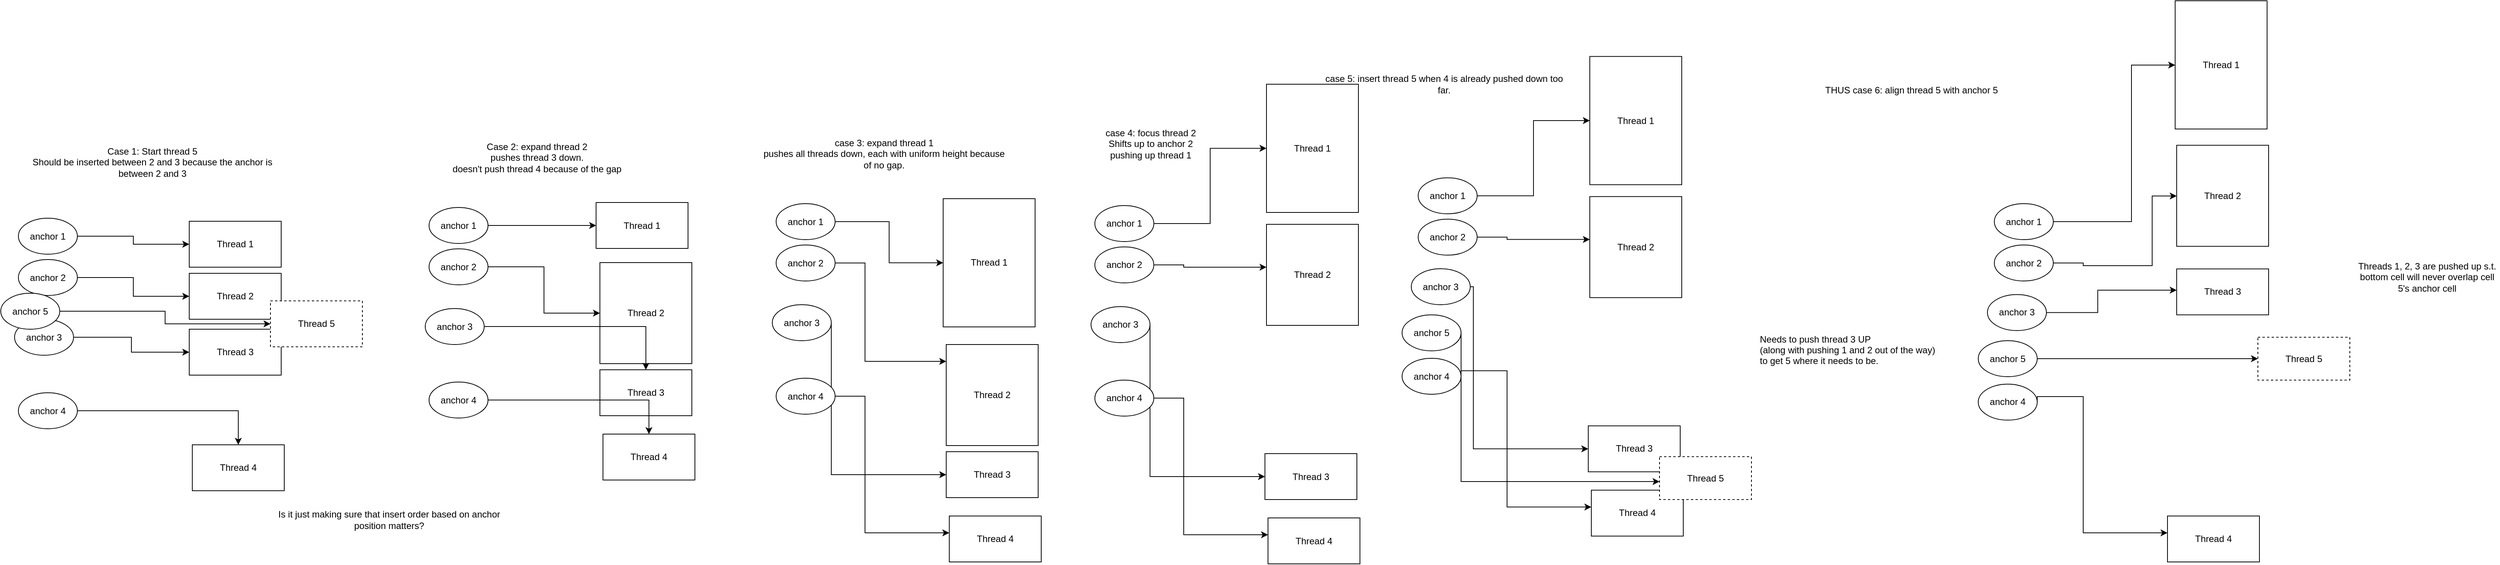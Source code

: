 <mxfile version="20.3.0" type="device"><diagram id="5OvIPN_eLxsNGc7AXDGG" name="Page-1"><mxGraphModel dx="1018" dy="1769" grid="0" gridSize="10" guides="1" tooltips="1" connect="1" arrows="1" fold="1" page="1" pageScale="1" pageWidth="850" pageHeight="1100" math="0" shadow="0"><root><mxCell id="0"/><mxCell id="1" parent="0"/><mxCell id="qQAea7ivovQXTSb8TxTM-1" value="Thread 1" style="rounded=0;whiteSpace=wrap;html=1;" vertex="1" parent="1"><mxGeometry x="280" y="170" width="120" height="60" as="geometry"/></mxCell><mxCell id="qQAea7ivovQXTSb8TxTM-2" value="Thread 2" style="rounded=0;whiteSpace=wrap;html=1;" vertex="1" parent="1"><mxGeometry x="280" y="238" width="120" height="60" as="geometry"/></mxCell><mxCell id="qQAea7ivovQXTSb8TxTM-3" value="Thread 3" style="rounded=0;whiteSpace=wrap;html=1;" vertex="1" parent="1"><mxGeometry x="280" y="311" width="120" height="60" as="geometry"/></mxCell><mxCell id="qQAea7ivovQXTSb8TxTM-4" value="Thread 4" style="rounded=0;whiteSpace=wrap;html=1;" vertex="1" parent="1"><mxGeometry x="284" y="462" width="120" height="60" as="geometry"/></mxCell><mxCell id="qQAea7ivovQXTSb8TxTM-8" style="edgeStyle=orthogonalEdgeStyle;rounded=0;orthogonalLoop=1;jettySize=auto;html=1;exitX=1;exitY=0.5;exitDx=0;exitDy=0;" edge="1" parent="1" source="qQAea7ivovQXTSb8TxTM-5" target="qQAea7ivovQXTSb8TxTM-1"><mxGeometry relative="1" as="geometry"/></mxCell><mxCell id="qQAea7ivovQXTSb8TxTM-5" value="anchor 1" style="ellipse;whiteSpace=wrap;html=1;" vertex="1" parent="1"><mxGeometry x="57" y="166" width="77" height="47" as="geometry"/></mxCell><mxCell id="qQAea7ivovQXTSb8TxTM-9" style="edgeStyle=orthogonalEdgeStyle;rounded=0;orthogonalLoop=1;jettySize=auto;html=1;exitX=1;exitY=0.5;exitDx=0;exitDy=0;" edge="1" parent="1" source="qQAea7ivovQXTSb8TxTM-6" target="qQAea7ivovQXTSb8TxTM-2"><mxGeometry relative="1" as="geometry"/></mxCell><mxCell id="qQAea7ivovQXTSb8TxTM-6" value="anchor 2" style="ellipse;whiteSpace=wrap;html=1;" vertex="1" parent="1"><mxGeometry x="57" y="220" width="77" height="47" as="geometry"/></mxCell><mxCell id="qQAea7ivovQXTSb8TxTM-10" style="edgeStyle=orthogonalEdgeStyle;rounded=0;orthogonalLoop=1;jettySize=auto;html=1;exitX=1;exitY=0.5;exitDx=0;exitDy=0;" edge="1" parent="1" source="qQAea7ivovQXTSb8TxTM-7" target="qQAea7ivovQXTSb8TxTM-3"><mxGeometry relative="1" as="geometry"/></mxCell><mxCell id="qQAea7ivovQXTSb8TxTM-7" value="anchor 3" style="ellipse;whiteSpace=wrap;html=1;" vertex="1" parent="1"><mxGeometry x="52" y="298" width="77" height="47" as="geometry"/></mxCell><mxCell id="qQAea7ivovQXTSb8TxTM-12" style="edgeStyle=orthogonalEdgeStyle;rounded=0;orthogonalLoop=1;jettySize=auto;html=1;exitX=1;exitY=0.5;exitDx=0;exitDy=0;" edge="1" parent="1" source="qQAea7ivovQXTSb8TxTM-11" target="qQAea7ivovQXTSb8TxTM-4"><mxGeometry relative="1" as="geometry"/></mxCell><mxCell id="qQAea7ivovQXTSb8TxTM-11" value="anchor 4" style="ellipse;whiteSpace=wrap;html=1;" vertex="1" parent="1"><mxGeometry x="57" y="394" width="77" height="47" as="geometry"/></mxCell><mxCell id="qQAea7ivovQXTSb8TxTM-13" value="Thread 5" style="rounded=0;whiteSpace=wrap;html=1;dashed=1;" vertex="1" parent="1"><mxGeometry x="386" y="274" width="120" height="60" as="geometry"/></mxCell><mxCell id="qQAea7ivovQXTSb8TxTM-15" style="edgeStyle=orthogonalEdgeStyle;rounded=0;orthogonalLoop=1;jettySize=auto;html=1;exitX=1;exitY=0.5;exitDx=0;exitDy=0;entryX=0;entryY=0.5;entryDx=0;entryDy=0;" edge="1" parent="1" source="qQAea7ivovQXTSb8TxTM-14" target="qQAea7ivovQXTSb8TxTM-13"><mxGeometry relative="1" as="geometry"/></mxCell><mxCell id="qQAea7ivovQXTSb8TxTM-14" value="anchor 5" style="ellipse;whiteSpace=wrap;html=1;" vertex="1" parent="1"><mxGeometry x="34" y="264" width="77" height="47" as="geometry"/></mxCell><mxCell id="qQAea7ivovQXTSb8TxTM-16" value="Case 1: Start thread 5&lt;br&gt;Should be inserted between 2 and 3 because the anchor is between 2 and 3" style="text;html=1;strokeColor=none;fillColor=none;align=center;verticalAlign=middle;whiteSpace=wrap;rounded=0;dashed=1;" vertex="1" parent="1"><mxGeometry x="72" y="53" width="320" height="80" as="geometry"/></mxCell><mxCell id="qQAea7ivovQXTSb8TxTM-17" value="Thread 1" style="rounded=0;whiteSpace=wrap;html=1;" vertex="1" parent="1"><mxGeometry x="811" y="145.5" width="120" height="60" as="geometry"/></mxCell><mxCell id="qQAea7ivovQXTSb8TxTM-18" value="Thread 2" style="rounded=0;whiteSpace=wrap;html=1;" vertex="1" parent="1"><mxGeometry x="816" y="224" width="120" height="132" as="geometry"/></mxCell><mxCell id="qQAea7ivovQXTSb8TxTM-19" value="Thread 3" style="rounded=0;whiteSpace=wrap;html=1;" vertex="1" parent="1"><mxGeometry x="816" y="364" width="120" height="60" as="geometry"/></mxCell><mxCell id="qQAea7ivovQXTSb8TxTM-20" value="Thread 4" style="rounded=0;whiteSpace=wrap;html=1;" vertex="1" parent="1"><mxGeometry x="820" y="448" width="120" height="60" as="geometry"/></mxCell><mxCell id="qQAea7ivovQXTSb8TxTM-21" style="edgeStyle=orthogonalEdgeStyle;rounded=0;orthogonalLoop=1;jettySize=auto;html=1;exitX=1;exitY=0.5;exitDx=0;exitDy=0;" edge="1" parent="1" source="qQAea7ivovQXTSb8TxTM-22" target="qQAea7ivovQXTSb8TxTM-17"><mxGeometry relative="1" as="geometry"/></mxCell><mxCell id="qQAea7ivovQXTSb8TxTM-22" value="anchor 1" style="ellipse;whiteSpace=wrap;html=1;" vertex="1" parent="1"><mxGeometry x="593" y="152" width="77" height="47" as="geometry"/></mxCell><mxCell id="qQAea7ivovQXTSb8TxTM-23" style="edgeStyle=orthogonalEdgeStyle;rounded=0;orthogonalLoop=1;jettySize=auto;html=1;exitX=1;exitY=0.5;exitDx=0;exitDy=0;" edge="1" parent="1" source="qQAea7ivovQXTSb8TxTM-24" target="qQAea7ivovQXTSb8TxTM-18"><mxGeometry relative="1" as="geometry"/></mxCell><mxCell id="qQAea7ivovQXTSb8TxTM-24" value="anchor 2" style="ellipse;whiteSpace=wrap;html=1;" vertex="1" parent="1"><mxGeometry x="593" y="206" width="77" height="47" as="geometry"/></mxCell><mxCell id="qQAea7ivovQXTSb8TxTM-25" style="edgeStyle=orthogonalEdgeStyle;rounded=0;orthogonalLoop=1;jettySize=auto;html=1;exitX=1;exitY=0.5;exitDx=0;exitDy=0;" edge="1" parent="1" source="qQAea7ivovQXTSb8TxTM-26" target="qQAea7ivovQXTSb8TxTM-19"><mxGeometry relative="1" as="geometry"/></mxCell><mxCell id="qQAea7ivovQXTSb8TxTM-26" value="anchor 3" style="ellipse;whiteSpace=wrap;html=1;" vertex="1" parent="1"><mxGeometry x="588" y="284" width="77" height="47" as="geometry"/></mxCell><mxCell id="qQAea7ivovQXTSb8TxTM-27" style="edgeStyle=orthogonalEdgeStyle;rounded=0;orthogonalLoop=1;jettySize=auto;html=1;exitX=1;exitY=0.5;exitDx=0;exitDy=0;" edge="1" parent="1" source="qQAea7ivovQXTSb8TxTM-28" target="qQAea7ivovQXTSb8TxTM-20"><mxGeometry relative="1" as="geometry"/></mxCell><mxCell id="qQAea7ivovQXTSb8TxTM-28" value="anchor 4" style="ellipse;whiteSpace=wrap;html=1;" vertex="1" parent="1"><mxGeometry x="593" y="380" width="77" height="47" as="geometry"/></mxCell><mxCell id="qQAea7ivovQXTSb8TxTM-32" value="Case 2: expand thread 2&lt;br&gt;pushes thread 3 down.&lt;br&gt;doesn't push thread 4 because of the gap" style="text;html=1;strokeColor=none;fillColor=none;align=center;verticalAlign=middle;whiteSpace=wrap;rounded=0;dashed=1;" vertex="1" parent="1"><mxGeometry x="574" y="47" width="320" height="80" as="geometry"/></mxCell><mxCell id="qQAea7ivovQXTSb8TxTM-33" value="Thread 1" style="rounded=0;whiteSpace=wrap;html=1;" vertex="1" parent="1"><mxGeometry x="1264" y="140.5" width="120" height="167.5" as="geometry"/></mxCell><mxCell id="qQAea7ivovQXTSb8TxTM-34" value="Thread 2" style="rounded=0;whiteSpace=wrap;html=1;" vertex="1" parent="1"><mxGeometry x="1268" y="331" width="120" height="132" as="geometry"/></mxCell><mxCell id="qQAea7ivovQXTSb8TxTM-35" value="Thread 3" style="rounded=0;whiteSpace=wrap;html=1;" vertex="1" parent="1"><mxGeometry x="1268" y="471" width="120" height="60" as="geometry"/></mxCell><mxCell id="qQAea7ivovQXTSb8TxTM-36" value="Thread 4" style="rounded=0;whiteSpace=wrap;html=1;" vertex="1" parent="1"><mxGeometry x="1272" y="555" width="120" height="60" as="geometry"/></mxCell><mxCell id="qQAea7ivovQXTSb8TxTM-37" style="edgeStyle=orthogonalEdgeStyle;rounded=0;orthogonalLoop=1;jettySize=auto;html=1;exitX=1;exitY=0.5;exitDx=0;exitDy=0;" edge="1" parent="1" source="qQAea7ivovQXTSb8TxTM-38" target="qQAea7ivovQXTSb8TxTM-33"><mxGeometry relative="1" as="geometry"/></mxCell><mxCell id="qQAea7ivovQXTSb8TxTM-38" value="anchor 1" style="ellipse;whiteSpace=wrap;html=1;" vertex="1" parent="1"><mxGeometry x="1046" y="147" width="77" height="47" as="geometry"/></mxCell><mxCell id="qQAea7ivovQXTSb8TxTM-39" style="edgeStyle=orthogonalEdgeStyle;rounded=0;orthogonalLoop=1;jettySize=auto;html=1;exitX=1;exitY=0.5;exitDx=0;exitDy=0;" edge="1" parent="1" source="qQAea7ivovQXTSb8TxTM-40" target="qQAea7ivovQXTSb8TxTM-34"><mxGeometry relative="1" as="geometry"><Array as="points"><mxPoint x="1162" y="225"/><mxPoint x="1162" y="353"/></Array></mxGeometry></mxCell><mxCell id="qQAea7ivovQXTSb8TxTM-40" value="anchor 2" style="ellipse;whiteSpace=wrap;html=1;" vertex="1" parent="1"><mxGeometry x="1046" y="201" width="77" height="47" as="geometry"/></mxCell><mxCell id="qQAea7ivovQXTSb8TxTM-41" style="edgeStyle=orthogonalEdgeStyle;rounded=0;orthogonalLoop=1;jettySize=auto;html=1;exitX=1;exitY=0.5;exitDx=0;exitDy=0;" edge="1" parent="1" source="qQAea7ivovQXTSb8TxTM-42" target="qQAea7ivovQXTSb8TxTM-35"><mxGeometry relative="1" as="geometry"><Array as="points"><mxPoint x="1118" y="501"/></Array></mxGeometry></mxCell><mxCell id="qQAea7ivovQXTSb8TxTM-42" value="anchor 3" style="ellipse;whiteSpace=wrap;html=1;" vertex="1" parent="1"><mxGeometry x="1041" y="279" width="77" height="47" as="geometry"/></mxCell><mxCell id="qQAea7ivovQXTSb8TxTM-43" style="edgeStyle=orthogonalEdgeStyle;rounded=0;orthogonalLoop=1;jettySize=auto;html=1;exitX=1;exitY=0.5;exitDx=0;exitDy=0;" edge="1" parent="1" source="qQAea7ivovQXTSb8TxTM-44" target="qQAea7ivovQXTSb8TxTM-36"><mxGeometry relative="1" as="geometry"><Array as="points"><mxPoint x="1162" y="399"/><mxPoint x="1162" y="577"/></Array></mxGeometry></mxCell><mxCell id="qQAea7ivovQXTSb8TxTM-44" value="anchor 4" style="ellipse;whiteSpace=wrap;html=1;" vertex="1" parent="1"><mxGeometry x="1046" y="375" width="77" height="47" as="geometry"/></mxCell><mxCell id="qQAea7ivovQXTSb8TxTM-45" value="case 3: expand thread 1&lt;br&gt;pushes all threads down, each with uniform height because of no gap." style="text;html=1;strokeColor=none;fillColor=none;align=center;verticalAlign=middle;whiteSpace=wrap;rounded=0;dashed=1;" vertex="1" parent="1"><mxGeometry x="1027" y="42" width="320" height="80" as="geometry"/></mxCell><mxCell id="qQAea7ivovQXTSb8TxTM-46" value="Is it just making sure that insert order based on anchor position matters?" style="text;html=1;strokeColor=none;fillColor=none;align=center;verticalAlign=middle;whiteSpace=wrap;rounded=0;dashed=1;" vertex="1" parent="1"><mxGeometry x="394" y="520" width="294" height="79" as="geometry"/></mxCell><mxCell id="qQAea7ivovQXTSb8TxTM-47" value="case 4: focus thread 2&lt;br&gt;Shifts up to anchor 2&lt;br&gt;pushing up thread 1" style="text;html=1;strokeColor=none;fillColor=none;align=center;verticalAlign=middle;whiteSpace=wrap;rounded=0;dashed=1;" vertex="1" parent="1"><mxGeometry x="1375" y="29" width="320" height="80" as="geometry"/></mxCell><mxCell id="qQAea7ivovQXTSb8TxTM-48" value="Thread 1" style="rounded=0;whiteSpace=wrap;html=1;" vertex="1" parent="1"><mxGeometry x="1686" y="-9" width="120" height="167.5" as="geometry"/></mxCell><mxCell id="qQAea7ivovQXTSb8TxTM-49" value="Thread 2" style="rounded=0;whiteSpace=wrap;html=1;" vertex="1" parent="1"><mxGeometry x="1686" y="174" width="120" height="132" as="geometry"/></mxCell><mxCell id="qQAea7ivovQXTSb8TxTM-50" value="Thread 3" style="rounded=0;whiteSpace=wrap;html=1;" vertex="1" parent="1"><mxGeometry x="1684" y="473.5" width="120" height="60" as="geometry"/></mxCell><mxCell id="qQAea7ivovQXTSb8TxTM-51" value="Thread 4" style="rounded=0;whiteSpace=wrap;html=1;" vertex="1" parent="1"><mxGeometry x="1688" y="557.5" width="120" height="60" as="geometry"/></mxCell><mxCell id="qQAea7ivovQXTSb8TxTM-52" style="edgeStyle=orthogonalEdgeStyle;rounded=0;orthogonalLoop=1;jettySize=auto;html=1;exitX=1;exitY=0.5;exitDx=0;exitDy=0;" edge="1" parent="1" source="qQAea7ivovQXTSb8TxTM-53" target="qQAea7ivovQXTSb8TxTM-48"><mxGeometry relative="1" as="geometry"/></mxCell><mxCell id="qQAea7ivovQXTSb8TxTM-53" value="anchor 1" style="ellipse;whiteSpace=wrap;html=1;" vertex="1" parent="1"><mxGeometry x="1462" y="149.5" width="77" height="47" as="geometry"/></mxCell><mxCell id="qQAea7ivovQXTSb8TxTM-54" style="edgeStyle=orthogonalEdgeStyle;rounded=0;orthogonalLoop=1;jettySize=auto;html=1;exitX=1;exitY=0.5;exitDx=0;exitDy=0;" edge="1" parent="1" source="qQAea7ivovQXTSb8TxTM-55" target="qQAea7ivovQXTSb8TxTM-49"><mxGeometry relative="1" as="geometry"><Array as="points"><mxPoint x="1578" y="227"/><mxPoint x="1578" y="230"/></Array></mxGeometry></mxCell><mxCell id="qQAea7ivovQXTSb8TxTM-55" value="anchor 2" style="ellipse;whiteSpace=wrap;html=1;" vertex="1" parent="1"><mxGeometry x="1462" y="203.5" width="77" height="47" as="geometry"/></mxCell><mxCell id="qQAea7ivovQXTSb8TxTM-56" style="edgeStyle=orthogonalEdgeStyle;rounded=0;orthogonalLoop=1;jettySize=auto;html=1;exitX=1;exitY=0.5;exitDx=0;exitDy=0;" edge="1" parent="1" source="qQAea7ivovQXTSb8TxTM-57" target="qQAea7ivovQXTSb8TxTM-50"><mxGeometry relative="1" as="geometry"><Array as="points"><mxPoint x="1534" y="503.5"/></Array></mxGeometry></mxCell><mxCell id="qQAea7ivovQXTSb8TxTM-57" value="anchor 3" style="ellipse;whiteSpace=wrap;html=1;" vertex="1" parent="1"><mxGeometry x="1457" y="281.5" width="77" height="47" as="geometry"/></mxCell><mxCell id="qQAea7ivovQXTSb8TxTM-58" style="edgeStyle=orthogonalEdgeStyle;rounded=0;orthogonalLoop=1;jettySize=auto;html=1;exitX=1;exitY=0.5;exitDx=0;exitDy=0;" edge="1" parent="1" source="qQAea7ivovQXTSb8TxTM-59" target="qQAea7ivovQXTSb8TxTM-51"><mxGeometry relative="1" as="geometry"><Array as="points"><mxPoint x="1578" y="401.5"/><mxPoint x="1578" y="579.5"/></Array></mxGeometry></mxCell><mxCell id="qQAea7ivovQXTSb8TxTM-59" value="anchor 4" style="ellipse;whiteSpace=wrap;html=1;" vertex="1" parent="1"><mxGeometry x="1462" y="377.5" width="77" height="47" as="geometry"/></mxCell><mxCell id="qQAea7ivovQXTSb8TxTM-60" value="Thread 1" style="rounded=0;whiteSpace=wrap;html=1;" vertex="1" parent="1"><mxGeometry x="2108" y="-45.25" width="120" height="167.5" as="geometry"/></mxCell><mxCell id="qQAea7ivovQXTSb8TxTM-61" value="Thread 2" style="rounded=0;whiteSpace=wrap;html=1;" vertex="1" parent="1"><mxGeometry x="2108" y="137.75" width="120" height="132" as="geometry"/></mxCell><mxCell id="qQAea7ivovQXTSb8TxTM-62" value="Thread 3" style="rounded=0;whiteSpace=wrap;html=1;" vertex="1" parent="1"><mxGeometry x="2106" y="437.25" width="120" height="60" as="geometry"/></mxCell><mxCell id="qQAea7ivovQXTSb8TxTM-63" value="Thread 4" style="rounded=0;whiteSpace=wrap;html=1;" vertex="1" parent="1"><mxGeometry x="2110" y="521.25" width="120" height="60" as="geometry"/></mxCell><mxCell id="qQAea7ivovQXTSb8TxTM-64" style="edgeStyle=orthogonalEdgeStyle;rounded=0;orthogonalLoop=1;jettySize=auto;html=1;exitX=1;exitY=0.5;exitDx=0;exitDy=0;" edge="1" parent="1" source="qQAea7ivovQXTSb8TxTM-65" target="qQAea7ivovQXTSb8TxTM-60"><mxGeometry relative="1" as="geometry"/></mxCell><mxCell id="qQAea7ivovQXTSb8TxTM-65" value="anchor 1" style="ellipse;whiteSpace=wrap;html=1;" vertex="1" parent="1"><mxGeometry x="1884" y="113.25" width="77" height="47" as="geometry"/></mxCell><mxCell id="qQAea7ivovQXTSb8TxTM-66" style="edgeStyle=orthogonalEdgeStyle;rounded=0;orthogonalLoop=1;jettySize=auto;html=1;exitX=1;exitY=0.5;exitDx=0;exitDy=0;" edge="1" parent="1" source="qQAea7ivovQXTSb8TxTM-67" target="qQAea7ivovQXTSb8TxTM-61"><mxGeometry relative="1" as="geometry"><Array as="points"><mxPoint x="2000" y="190.75"/><mxPoint x="2000" y="193.75"/></Array></mxGeometry></mxCell><mxCell id="qQAea7ivovQXTSb8TxTM-67" value="anchor 2" style="ellipse;whiteSpace=wrap;html=1;" vertex="1" parent="1"><mxGeometry x="1884" y="167.25" width="77" height="47" as="geometry"/></mxCell><mxCell id="qQAea7ivovQXTSb8TxTM-68" style="edgeStyle=orthogonalEdgeStyle;rounded=0;orthogonalLoop=1;jettySize=auto;html=1;exitX=1;exitY=0.5;exitDx=0;exitDy=0;" edge="1" parent="1" source="qQAea7ivovQXTSb8TxTM-69" target="qQAea7ivovQXTSb8TxTM-62"><mxGeometry relative="1" as="geometry"><Array as="points"><mxPoint x="1956" y="467.25"/></Array></mxGeometry></mxCell><mxCell id="qQAea7ivovQXTSb8TxTM-69" value="anchor 3" style="ellipse;whiteSpace=wrap;html=1;" vertex="1" parent="1"><mxGeometry x="1875" y="232" width="77" height="47" as="geometry"/></mxCell><mxCell id="qQAea7ivovQXTSb8TxTM-70" style="edgeStyle=orthogonalEdgeStyle;rounded=0;orthogonalLoop=1;jettySize=auto;html=1;exitX=1;exitY=0.5;exitDx=0;exitDy=0;" edge="1" parent="1" source="qQAea7ivovQXTSb8TxTM-71" target="qQAea7ivovQXTSb8TxTM-63"><mxGeometry relative="1" as="geometry"><Array as="points"><mxPoint x="2000" y="365.25"/><mxPoint x="2000" y="543.25"/></Array></mxGeometry></mxCell><mxCell id="qQAea7ivovQXTSb8TxTM-71" value="anchor 4" style="ellipse;whiteSpace=wrap;html=1;" vertex="1" parent="1"><mxGeometry x="1863" y="349" width="77" height="47" as="geometry"/></mxCell><mxCell id="qQAea7ivovQXTSb8TxTM-72" value="case 5: insert thread 5 when 4 is already pushed down too far." style="text;html=1;strokeColor=none;fillColor=none;align=center;verticalAlign=middle;whiteSpace=wrap;rounded=0;dashed=1;" vertex="1" parent="1"><mxGeometry x="1757.5" y="-49" width="320" height="80" as="geometry"/></mxCell><mxCell id="qQAea7ivovQXTSb8TxTM-73" value="Thread 5" style="rounded=0;whiteSpace=wrap;html=1;dashed=1;" vertex="1" parent="1"><mxGeometry x="2199" y="477.5" width="120" height="56" as="geometry"/></mxCell><mxCell id="qQAea7ivovQXTSb8TxTM-75" style="edgeStyle=orthogonalEdgeStyle;rounded=0;orthogonalLoop=1;jettySize=auto;html=1;exitX=1;exitY=0.5;exitDx=0;exitDy=0;" edge="1" parent="1" source="qQAea7ivovQXTSb8TxTM-74" target="qQAea7ivovQXTSb8TxTM-73"><mxGeometry relative="1" as="geometry"><Array as="points"><mxPoint x="1940" y="510"/></Array></mxGeometry></mxCell><mxCell id="qQAea7ivovQXTSb8TxTM-74" value="anchor 5" style="ellipse;whiteSpace=wrap;html=1;" vertex="1" parent="1"><mxGeometry x="1863" y="292.25" width="77" height="47" as="geometry"/></mxCell><mxCell id="qQAea7ivovQXTSb8TxTM-76" value="Needs to push thread 3 UP&#10;(along with pushing 1 and 2 out of the way)&#10;to get 5 where it needs to be." style="text;strokeColor=none;fillColor=none;align=left;verticalAlign=middle;spacingLeft=4;spacingRight=4;overflow=hidden;points=[[0,0.5],[1,0.5]];portConstraint=eastwest;rotatable=0;dashed=1;" vertex="1" parent="1"><mxGeometry x="2324" y="290" width="276" height="95" as="geometry"/></mxCell><mxCell id="qQAea7ivovQXTSb8TxTM-77" value="THUS case 6: align thread 5 with anchor 5" style="text;html=1;strokeColor=none;fillColor=none;align=center;verticalAlign=middle;whiteSpace=wrap;rounded=0;dashed=1;" vertex="1" parent="1"><mxGeometry x="2368" y="-41" width="320" height="80" as="geometry"/></mxCell><mxCell id="qQAea7ivovQXTSb8TxTM-78" value="Thread 1" style="rounded=0;whiteSpace=wrap;html=1;" vertex="1" parent="1"><mxGeometry x="2872" y="-118" width="120" height="167.5" as="geometry"/></mxCell><mxCell id="qQAea7ivovQXTSb8TxTM-79" value="Thread 2" style="rounded=0;whiteSpace=wrap;html=1;" vertex="1" parent="1"><mxGeometry x="2874" y="70.75" width="120" height="132" as="geometry"/></mxCell><mxCell id="qQAea7ivovQXTSb8TxTM-80" value="Thread 3" style="rounded=0;whiteSpace=wrap;html=1;" vertex="1" parent="1"><mxGeometry x="2874" y="232.25" width="120" height="60" as="geometry"/></mxCell><mxCell id="qQAea7ivovQXTSb8TxTM-81" value="Thread 4" style="rounded=0;whiteSpace=wrap;html=1;" vertex="1" parent="1"><mxGeometry x="2862" y="555" width="120" height="60" as="geometry"/></mxCell><mxCell id="qQAea7ivovQXTSb8TxTM-82" style="edgeStyle=orthogonalEdgeStyle;rounded=0;orthogonalLoop=1;jettySize=auto;html=1;exitX=1;exitY=0.5;exitDx=0;exitDy=0;" edge="1" parent="1" source="qQAea7ivovQXTSb8TxTM-83" target="qQAea7ivovQXTSb8TxTM-78"><mxGeometry relative="1" as="geometry"><Array as="points"><mxPoint x="2815" y="171"/><mxPoint x="2815" y="-34"/></Array></mxGeometry></mxCell><mxCell id="qQAea7ivovQXTSb8TxTM-83" value="anchor 1" style="ellipse;whiteSpace=wrap;html=1;" vertex="1" parent="1"><mxGeometry x="2636" y="147" width="77" height="47" as="geometry"/></mxCell><mxCell id="qQAea7ivovQXTSb8TxTM-84" style="edgeStyle=orthogonalEdgeStyle;rounded=0;orthogonalLoop=1;jettySize=auto;html=1;exitX=1;exitY=0.5;exitDx=0;exitDy=0;" edge="1" parent="1" source="qQAea7ivovQXTSb8TxTM-85" target="qQAea7ivovQXTSb8TxTM-79"><mxGeometry relative="1" as="geometry"><Array as="points"><mxPoint x="2752" y="225"/><mxPoint x="2752" y="228"/><mxPoint x="2842" y="228"/><mxPoint x="2842" y="137"/></Array></mxGeometry></mxCell><mxCell id="qQAea7ivovQXTSb8TxTM-85" value="anchor 2" style="ellipse;whiteSpace=wrap;html=1;" vertex="1" parent="1"><mxGeometry x="2636" y="201" width="77" height="47" as="geometry"/></mxCell><mxCell id="qQAea7ivovQXTSb8TxTM-86" style="edgeStyle=orthogonalEdgeStyle;rounded=0;orthogonalLoop=1;jettySize=auto;html=1;exitX=1;exitY=0.5;exitDx=0;exitDy=0;" edge="1" parent="1" source="qQAea7ivovQXTSb8TxTM-87" target="qQAea7ivovQXTSb8TxTM-80"><mxGeometry relative="1" as="geometry"><Array as="points"><mxPoint x="2771" y="289"/><mxPoint x="2771" y="260"/><mxPoint x="2918" y="260"/></Array></mxGeometry></mxCell><mxCell id="qQAea7ivovQXTSb8TxTM-87" value="anchor 3" style="ellipse;whiteSpace=wrap;html=1;" vertex="1" parent="1"><mxGeometry x="2627" y="265.75" width="77" height="47" as="geometry"/></mxCell><mxCell id="qQAea7ivovQXTSb8TxTM-88" style="edgeStyle=orthogonalEdgeStyle;rounded=0;orthogonalLoop=1;jettySize=auto;html=1;exitX=1;exitY=0.5;exitDx=0;exitDy=0;" edge="1" parent="1" source="qQAea7ivovQXTSb8TxTM-89" target="qQAea7ivovQXTSb8TxTM-81"><mxGeometry relative="1" as="geometry"><Array as="points"><mxPoint x="2752" y="399"/><mxPoint x="2752" y="577"/></Array></mxGeometry></mxCell><mxCell id="qQAea7ivovQXTSb8TxTM-89" value="anchor 4" style="ellipse;whiteSpace=wrap;html=1;" vertex="1" parent="1"><mxGeometry x="2615" y="382.75" width="77" height="47" as="geometry"/></mxCell><mxCell id="qQAea7ivovQXTSb8TxTM-90" value="Thread 5" style="rounded=0;whiteSpace=wrap;html=1;dashed=1;" vertex="1" parent="1"><mxGeometry x="2980" y="321.5" width="120" height="56" as="geometry"/></mxCell><mxCell id="qQAea7ivovQXTSb8TxTM-91" style="edgeStyle=orthogonalEdgeStyle;rounded=0;orthogonalLoop=1;jettySize=auto;html=1;exitX=1;exitY=0.5;exitDx=0;exitDy=0;" edge="1" parent="1" source="qQAea7ivovQXTSb8TxTM-92" target="qQAea7ivovQXTSb8TxTM-90"><mxGeometry relative="1" as="geometry"><Array as="points"><mxPoint x="3011" y="350"/></Array></mxGeometry></mxCell><mxCell id="qQAea7ivovQXTSb8TxTM-92" value="anchor 5" style="ellipse;whiteSpace=wrap;html=1;" vertex="1" parent="1"><mxGeometry x="2615" y="326" width="77" height="47" as="geometry"/></mxCell><mxCell id="qQAea7ivovQXTSb8TxTM-93" value="Threads 1, 2, 3 are pushed up s.t. bottom cell will never overlap cell 5's anchor cell" style="text;html=1;strokeColor=none;fillColor=none;align=center;verticalAlign=middle;whiteSpace=wrap;rounded=0;dashed=1;" vertex="1" parent="1"><mxGeometry x="3107" y="216.5" width="188" height="52.5" as="geometry"/></mxCell></root></mxGraphModel></diagram></mxfile>